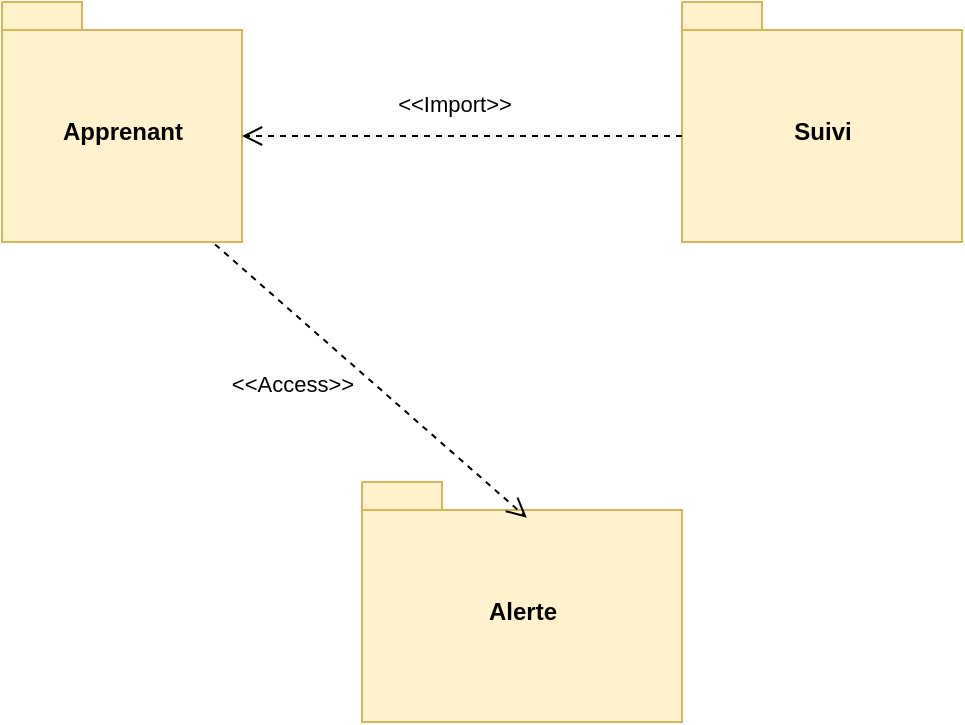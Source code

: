 <mxfile version="20.0.4" type="github" pages="4">
  <diagram id="9OHrjUB7EPSafFOiDkMM" name="Page-1">
    <mxGraphModel dx="1508" dy="545" grid="1" gridSize="10" guides="1" tooltips="1" connect="1" arrows="1" fold="1" page="1" pageScale="1" pageWidth="413" pageHeight="291" math="0" shadow="0">
      <root>
        <mxCell id="0" />
        <mxCell id="1" parent="0" />
        <mxCell id="thgn2GTYaVX-usz1cNna-1" value="Apprenant" style="shape=folder;fontStyle=1;spacingTop=10;tabWidth=40;tabHeight=14;tabPosition=left;html=1;fillColor=#fff2cc;strokeColor=#d6b656;" parent="1" vertex="1">
          <mxGeometry x="-220" y="60" width="120" height="120" as="geometry" />
        </mxCell>
        <mxCell id="thgn2GTYaVX-usz1cNna-2" value="Suivi" style="shape=folder;fontStyle=1;spacingTop=10;tabWidth=40;tabHeight=14;tabPosition=left;html=1;fillColor=#fff2cc;strokeColor=#d6b656;" parent="1" vertex="1">
          <mxGeometry x="120" y="60" width="140" height="120" as="geometry" />
        </mxCell>
        <mxCell id="thgn2GTYaVX-usz1cNna-3" value="Alerte" style="shape=folder;fontStyle=1;spacingTop=10;tabWidth=40;tabHeight=14;tabPosition=left;html=1;fillColor=#fff2cc;strokeColor=#d6b656;" parent="1" vertex="1">
          <mxGeometry x="-40" y="300" width="160" height="120" as="geometry" />
        </mxCell>
        <mxCell id="thgn2GTYaVX-usz1cNna-4" value="&amp;lt;&amp;lt;Import&amp;gt;&amp;gt;" style="html=1;verticalAlign=bottom;endArrow=open;dashed=1;endSize=8;rounded=0;exitX=0;exitY=0;exitDx=0;exitDy=67;exitPerimeter=0;entryX=0;entryY=0;entryDx=120;entryDy=67;entryPerimeter=0;" parent="1" source="thgn2GTYaVX-usz1cNna-2" target="thgn2GTYaVX-usz1cNna-1" edge="1">
          <mxGeometry x="0.043" y="-7" relative="1" as="geometry">
            <mxPoint x="240" y="280" as="sourcePoint" />
            <mxPoint x="210" y="110" as="targetPoint" />
            <mxPoint as="offset" />
          </mxGeometry>
        </mxCell>
        <mxCell id="thgn2GTYaVX-usz1cNna-5" value="&amp;lt;&amp;lt;Access&amp;gt;&amp;gt;" style="html=1;verticalAlign=bottom;endArrow=open;dashed=1;endSize=8;rounded=0;exitX=0.888;exitY=1.01;exitDx=0;exitDy=0;exitPerimeter=0;entryX=0.515;entryY=0.149;entryDx=0;entryDy=0;entryPerimeter=0;" parent="1" source="thgn2GTYaVX-usz1cNna-1" target="thgn2GTYaVX-usz1cNna-3" edge="1">
          <mxGeometry x="-0.223" y="-34" relative="1" as="geometry">
            <mxPoint x="240" y="280" as="sourcePoint" />
            <mxPoint x="160" y="280" as="targetPoint" />
            <mxPoint as="offset" />
          </mxGeometry>
        </mxCell>
      </root>
    </mxGraphModel>
  </diagram>
  <diagram id="klNdXatUE3-bD28sFmdP" name="Page-2">
    <mxGraphModel dx="1508" dy="1127" grid="1" gridSize="10" guides="1" tooltips="1" connect="1" arrows="1" fold="1" page="1" pageScale="1" pageWidth="413" pageHeight="291" math="0" shadow="0">
      <root>
        <mxCell id="0" />
        <mxCell id="1" parent="0" />
        <mxCell id="YqSGfuG33gcj7VB2LAGk-1" value="" style="shape=umlActor;verticalLabelPosition=bottom;verticalAlign=top;html=1;outlineConnect=0;" parent="1" vertex="1">
          <mxGeometry x="-170" y="-220" width="30" height="60" as="geometry" />
        </mxCell>
        <mxCell id="YqSGfuG33gcj7VB2LAGk-2" value="" style="swimlane;startSize=0;" parent="1" vertex="1">
          <mxGeometry x="-70" y="-530" width="620" height="1070" as="geometry" />
        </mxCell>
        <mxCell id="YqSGfuG33gcj7VB2LAGk-4" value="Gérer les apprenant&lt;br&gt;(CRUD)&lt;br&gt;" style="ellipse;whiteSpace=wrap;html=1;fillColor=#fff2cc;strokeColor=#d6b656;" parent="YqSGfuG33gcj7VB2LAGk-2" vertex="1">
          <mxGeometry x="70" y="30" width="140" height="50" as="geometry" />
        </mxCell>
        <mxCell id="YqSGfuG33gcj7VB2LAGk-8" value="Connexion" style="ellipse;whiteSpace=wrap;html=1;fillColor=#fff2cc;strokeColor=#d6b656;" parent="YqSGfuG33gcj7VB2LAGk-2" vertex="1">
          <mxGeometry x="380" y="40" width="140" height="50" as="geometry" />
        </mxCell>
        <mxCell id="YqSGfuG33gcj7VB2LAGk-14" value="&amp;lt;&amp;lt;include&amp;gt;&amp;gt;" style="endArrow=open;endSize=12;dashed=1;html=1;rounded=0;exitX=0.79;exitY=0.91;exitDx=0;exitDy=0;exitPerimeter=0;entryX=0.973;entryY=0.376;entryDx=0;entryDy=0;entryPerimeter=0;" parent="YqSGfuG33gcj7VB2LAGk-2" source="YqSGfuG33gcj7VB2LAGk-8" target="xeA4Ssy2M_YjNFCcZVmd-1" edge="1">
          <mxGeometry x="-0.478" y="4" width="160" relative="1" as="geometry">
            <mxPoint x="150" y="260" as="sourcePoint" />
            <mxPoint x="210" y="415" as="targetPoint" />
            <Array as="points">
              <mxPoint x="490" y="279" />
            </Array>
            <mxPoint as="offset" />
          </mxGeometry>
        </mxCell>
        <mxCell id="YqSGfuG33gcj7VB2LAGk-15" value="Réinitialiser le mot&amp;nbsp;&lt;br&gt;de passe d&#39;un&lt;br&gt;utilisateur" style="ellipse;whiteSpace=wrap;html=1;fillColor=#fff2cc;strokeColor=#d6b656;" parent="YqSGfuG33gcj7VB2LAGk-2" vertex="1">
          <mxGeometry x="70" y="480" width="140" height="50" as="geometry" />
        </mxCell>
        <mxCell id="YqSGfuG33gcj7VB2LAGk-16" value="&amp;lt;&amp;lt;include&amp;gt;&amp;gt;" style="endArrow=open;endSize=12;dashed=1;html=1;rounded=0;exitX=0.578;exitY=1.102;exitDx=0;exitDy=0;exitPerimeter=0;entryX=0.946;entryY=0.695;entryDx=0;entryDy=0;entryPerimeter=0;" parent="YqSGfuG33gcj7VB2LAGk-2" source="YqSGfuG33gcj7VB2LAGk-8" target="YqSGfuG33gcj7VB2LAGk-15" edge="1">
          <mxGeometry x="0.643" y="-2" width="160" relative="1" as="geometry">
            <mxPoint x="150" y="550" as="sourcePoint" />
            <mxPoint x="310" y="550" as="targetPoint" />
            <Array as="points">
              <mxPoint x="464" y="500" />
              <mxPoint x="453" y="510" />
            </Array>
            <mxPoint as="offset" />
          </mxGeometry>
        </mxCell>
        <mxCell id="YqSGfuG33gcj7VB2LAGk-29" value="Gérer les annonces&lt;br&gt;(CRUD)" style="ellipse;whiteSpace=wrap;html=1;fillColor=#fff2cc;strokeColor=#d6b656;" parent="YqSGfuG33gcj7VB2LAGk-2" vertex="1">
          <mxGeometry x="70" y="646" width="140" height="70" as="geometry" />
        </mxCell>
        <mxCell id="YqSGfuG33gcj7VB2LAGk-30" value="&amp;lt;&amp;lt;include&amp;gt;&amp;gt;" style="endArrow=open;endSize=12;dashed=1;html=1;rounded=0;exitX=0.93;exitY=0.665;exitDx=0;exitDy=0;exitPerimeter=0;entryX=1.012;entryY=0.682;entryDx=0;entryDy=0;entryPerimeter=0;" parent="YqSGfuG33gcj7VB2LAGk-2" source="YqSGfuG33gcj7VB2LAGk-8" target="YqSGfuG33gcj7VB2LAGk-29" edge="1">
          <mxGeometry x="0.643" y="-2" width="160" relative="1" as="geometry">
            <mxPoint x="450.92" y="155.1" as="sourcePoint" />
            <mxPoint x="252.44" y="534.75" as="targetPoint" />
            <Array as="points">
              <mxPoint x="510" y="690" />
            </Array>
            <mxPoint as="offset" />
          </mxGeometry>
        </mxCell>
        <mxCell id="xeA4Ssy2M_YjNFCcZVmd-1" value="Gérer les administrateurs&lt;br&gt;(CRUD)" style="ellipse;whiteSpace=wrap;html=1;fillColor=#fff2cc;strokeColor=#d6b656;" vertex="1" parent="YqSGfuG33gcj7VB2LAGk-2">
          <mxGeometry x="70" y="260" width="140" height="50" as="geometry" />
        </mxCell>
        <mxCell id="xeA4Ssy2M_YjNFCcZVmd-2" value="Activer un apprenant" style="ellipse;whiteSpace=wrap;html=1;fillColor=#fff2cc;strokeColor=#d6b656;" vertex="1" parent="YqSGfuG33gcj7VB2LAGk-2">
          <mxGeometry x="280" y="170" width="140" height="50" as="geometry" />
        </mxCell>
        <mxCell id="xeA4Ssy2M_YjNFCcZVmd-3" value="bloquer un apprenant" style="ellipse;whiteSpace=wrap;html=1;fillColor=#fff2cc;strokeColor=#d6b656;" vertex="1" parent="YqSGfuG33gcj7VB2LAGk-2">
          <mxGeometry x="120" y="170" width="140" height="50" as="geometry" />
        </mxCell>
        <mxCell id="xeA4Ssy2M_YjNFCcZVmd-5" value="&amp;lt;&amp;lt;extends&amp;gt;&amp;gt;" style="endArrow=open;endSize=12;dashed=1;html=1;rounded=0;exitX=0.62;exitY=0.008;exitDx=0;exitDy=0;exitPerimeter=0;entryX=0.352;entryY=0.957;entryDx=0;entryDy=0;entryPerimeter=0;" edge="1" parent="YqSGfuG33gcj7VB2LAGk-2" source="xeA4Ssy2M_YjNFCcZVmd-3" target="YqSGfuG33gcj7VB2LAGk-4">
          <mxGeometry x="-0.478" y="4" width="160" relative="1" as="geometry">
            <mxPoint x="503.6" y="111.5" as="sourcePoint" />
            <mxPoint x="220" y="425" as="targetPoint" />
            <Array as="points" />
            <mxPoint as="offset" />
          </mxGeometry>
        </mxCell>
        <mxCell id="xeA4Ssy2M_YjNFCcZVmd-6" value="&amp;lt;&amp;lt;extends&amp;gt;&amp;gt;" style="endArrow=open;endSize=12;dashed=1;html=1;rounded=0;exitX=0.265;exitY=0.035;exitDx=0;exitDy=0;exitPerimeter=0;" edge="1" parent="YqSGfuG33gcj7VB2LAGk-2" source="xeA4Ssy2M_YjNFCcZVmd-2">
          <mxGeometry x="-0.478" y="4" width="160" relative="1" as="geometry">
            <mxPoint x="156.8" y="169.4" as="sourcePoint" />
            <mxPoint x="180" y="70" as="targetPoint" />
            <Array as="points" />
            <mxPoint as="offset" />
          </mxGeometry>
        </mxCell>
        <mxCell id="xeA4Ssy2M_YjNFCcZVmd-7" value="bloquer un administrateur" style="ellipse;whiteSpace=wrap;html=1;fillColor=#fff2cc;strokeColor=#d6b656;" vertex="1" parent="YqSGfuG33gcj7VB2LAGk-2">
          <mxGeometry x="120" y="370" width="140" height="50" as="geometry" />
        </mxCell>
        <mxCell id="xeA4Ssy2M_YjNFCcZVmd-8" value="Activer un administrateur" style="ellipse;whiteSpace=wrap;html=1;fillColor=#fff2cc;strokeColor=#d6b656;" vertex="1" parent="YqSGfuG33gcj7VB2LAGk-2">
          <mxGeometry x="280" y="370" width="140" height="50" as="geometry" />
        </mxCell>
        <mxCell id="xeA4Ssy2M_YjNFCcZVmd-10" value="&amp;lt;&amp;lt;extends&amp;gt;&amp;gt;" style="endArrow=open;endSize=12;dashed=1;html=1;rounded=0;exitX=0.651;exitY=0.074;exitDx=0;exitDy=0;exitPerimeter=0;entryX=0.382;entryY=1.067;entryDx=0;entryDy=0;entryPerimeter=0;" edge="1" parent="YqSGfuG33gcj7VB2LAGk-2" source="xeA4Ssy2M_YjNFCcZVmd-7" target="xeA4Ssy2M_YjNFCcZVmd-1">
          <mxGeometry x="-0.051" width="160" relative="1" as="geometry">
            <mxPoint x="156.8" y="169.4" as="sourcePoint" />
            <mxPoint x="144.633" y="93.945" as="targetPoint" />
            <Array as="points" />
            <mxPoint as="offset" />
          </mxGeometry>
        </mxCell>
        <mxCell id="xeA4Ssy2M_YjNFCcZVmd-11" value="&amp;lt;&amp;lt;extends&amp;gt;&amp;gt;" style="endArrow=open;endSize=12;dashed=1;html=1;rounded=0;exitX=0.387;exitY=0.104;exitDx=0;exitDy=0;exitPerimeter=0;entryX=0.974;entryY=0.696;entryDx=0;entryDy=0;entryPerimeter=0;" edge="1" parent="YqSGfuG33gcj7VB2LAGk-2" source="xeA4Ssy2M_YjNFCcZVmd-8" target="xeA4Ssy2M_YjNFCcZVmd-1">
          <mxGeometry x="0.06" y="3" width="160" relative="1" as="geometry">
            <mxPoint x="166.8" y="179.4" as="sourcePoint" />
            <mxPoint x="154.633" y="103.945" as="targetPoint" />
            <Array as="points" />
            <mxPoint as="offset" />
          </mxGeometry>
        </mxCell>
        <mxCell id="xeA4Ssy2M_YjNFCcZVmd-12" value="Gérer les entreprises&lt;br&gt;partenaires&lt;br&gt;(CRUD)" style="ellipse;whiteSpace=wrap;html=1;fillColor=#fff2cc;strokeColor=#d6b656;" vertex="1" parent="YqSGfuG33gcj7VB2LAGk-2">
          <mxGeometry x="70" y="751" width="140" height="70" as="geometry" />
        </mxCell>
        <mxCell id="xeA4Ssy2M_YjNFCcZVmd-13" value="Ajouter une entreprise&amp;nbsp;&lt;br&gt;d&#39;acceuil pour un apprenant" style="ellipse;whiteSpace=wrap;html=1;fillColor=#fff2cc;strokeColor=#d6b656;" vertex="1" parent="YqSGfuG33gcj7VB2LAGk-2">
          <mxGeometry x="240" y="840" width="140" height="70" as="geometry" />
        </mxCell>
        <mxCell id="xeA4Ssy2M_YjNFCcZVmd-14" value="Voir les statistiques&amp;nbsp;&lt;br&gt;d&#39;insertion" style="ellipse;whiteSpace=wrap;html=1;fillColor=#fff2cc;strokeColor=#d6b656;" vertex="1" parent="YqSGfuG33gcj7VB2LAGk-2">
          <mxGeometry x="70" y="560" width="140" height="70" as="geometry" />
        </mxCell>
        <mxCell id="xeA4Ssy2M_YjNFCcZVmd-15" value="&amp;lt;&amp;lt;extends&amp;gt;&amp;gt;" style="endArrow=open;endSize=12;dashed=1;html=1;rounded=0;entryX=0.921;entryY=0.894;entryDx=0;entryDy=0;entryPerimeter=0;" edge="1" parent="YqSGfuG33gcj7VB2LAGk-2" source="xeA4Ssy2M_YjNFCcZVmd-13" target="xeA4Ssy2M_YjNFCcZVmd-12">
          <mxGeometry x="-0.176" y="-3" width="160" relative="1" as="geometry">
            <mxPoint x="224.14" y="363.7" as="sourcePoint" />
            <mxPoint x="133.48" y="323.35" as="targetPoint" />
            <Array as="points" />
            <mxPoint as="offset" />
          </mxGeometry>
        </mxCell>
        <mxCell id="xeA4Ssy2M_YjNFCcZVmd-16" value="&amp;lt;&amp;lt;include&amp;gt;&amp;gt;" style="endArrow=open;endSize=12;dashed=1;html=1;rounded=0;exitX=0.023;exitY=0.368;exitDx=0;exitDy=0;exitPerimeter=0;entryX=0.951;entryY=0.636;entryDx=0;entryDy=0;entryPerimeter=0;" edge="1" parent="YqSGfuG33gcj7VB2LAGk-2" source="YqSGfuG33gcj7VB2LAGk-8" target="YqSGfuG33gcj7VB2LAGk-4">
          <mxGeometry x="-0.478" y="4" width="160" relative="1" as="geometry">
            <mxPoint x="503.6" y="111.5" as="sourcePoint" />
            <mxPoint x="216.22" y="288.8" as="targetPoint" />
            <Array as="points" />
            <mxPoint as="offset" />
          </mxGeometry>
        </mxCell>
        <mxCell id="xeA4Ssy2M_YjNFCcZVmd-17" value="&amp;lt;&amp;lt;include&amp;gt;&amp;gt;" style="endArrow=open;endSize=12;dashed=1;html=1;rounded=0;exitX=0.97;exitY=0.717;exitDx=0;exitDy=0;exitPerimeter=0;entryX=0.988;entryY=0.63;entryDx=0;entryDy=0;entryPerimeter=0;" edge="1" parent="YqSGfuG33gcj7VB2LAGk-2" source="YqSGfuG33gcj7VB2LAGk-8" target="xeA4Ssy2M_YjNFCcZVmd-12">
          <mxGeometry x="0.643" y="-2" width="160" relative="1" as="geometry">
            <mxPoint x="520.2" y="83.25" as="sourcePoint" />
            <mxPoint x="221.68" y="703.74" as="targetPoint" />
            <Array as="points">
              <mxPoint x="520" y="790" />
            </Array>
            <mxPoint as="offset" />
          </mxGeometry>
        </mxCell>
        <mxCell id="xeA4Ssy2M_YjNFCcZVmd-18" value="&amp;lt;&amp;lt;include&amp;gt;&amp;gt;" style="endArrow=open;endSize=12;dashed=1;html=1;rounded=0;entryX=1;entryY=0.5;entryDx=0;entryDy=0;exitX=1;exitY=0.5;exitDx=0;exitDy=0;" edge="1" parent="YqSGfuG33gcj7VB2LAGk-2" source="YqSGfuG33gcj7VB2LAGk-8" target="xeA4Ssy2M_YjNFCcZVmd-14">
          <mxGeometry x="0.643" y="-2" width="160" relative="1" as="geometry">
            <mxPoint x="530.2" y="93.25" as="sourcePoint" />
            <mxPoint x="231.68" y="713.74" as="targetPoint" />
            <Array as="points">
              <mxPoint x="530" y="600" />
            </Array>
            <mxPoint as="offset" />
          </mxGeometry>
        </mxCell>
        <mxCell id="YqSGfuG33gcj7VB2LAGk-3" value="Administrateur" style="text;html=1;align=center;verticalAlign=middle;resizable=0;points=[];autosize=1;strokeColor=none;fillColor=none;" parent="1" vertex="1">
          <mxGeometry x="-220" y="-145" width="90" height="20" as="geometry" />
        </mxCell>
        <mxCell id="xeA4Ssy2M_YjNFCcZVmd-19" value="" style="endArrow=none;html=1;rounded=0;exitX=0.5;exitY=0.5;exitDx=0;exitDy=0;exitPerimeter=0;entryX=0.094;entryY=0.799;entryDx=0;entryDy=0;entryPerimeter=0;" edge="1" parent="1" source="YqSGfuG33gcj7VB2LAGk-1" target="YqSGfuG33gcj7VB2LAGk-4">
          <mxGeometry width="50" height="50" relative="1" as="geometry">
            <mxPoint x="250" y="-230" as="sourcePoint" />
            <mxPoint x="-40" y="-210" as="targetPoint" />
            <Array as="points">
              <mxPoint x="-70" y="-320" />
            </Array>
          </mxGeometry>
        </mxCell>
        <mxCell id="xeA4Ssy2M_YjNFCcZVmd-20" value="" style="endArrow=none;html=1;rounded=0;exitX=0.5;exitY=0.5;exitDx=0;exitDy=0;exitPerimeter=0;entryX=0.29;entryY=0.969;entryDx=0;entryDy=0;entryPerimeter=0;" edge="1" parent="1" source="YqSGfuG33gcj7VB2LAGk-1" target="xeA4Ssy2M_YjNFCcZVmd-1">
          <mxGeometry width="50" height="50" relative="1" as="geometry">
            <mxPoint x="-145" y="-180" as="sourcePoint" />
            <mxPoint x="23.16" y="-450.05" as="targetPoint" />
            <Array as="points" />
          </mxGeometry>
        </mxCell>
        <mxCell id="xeA4Ssy2M_YjNFCcZVmd-21" value="" style="endArrow=none;html=1;rounded=0;exitX=0.5;exitY=0.5;exitDx=0;exitDy=0;exitPerimeter=0;entryX=0.248;entryY=-0.009;entryDx=0;entryDy=0;entryPerimeter=0;" edge="1" parent="1" source="YqSGfuG33gcj7VB2LAGk-1" target="YqSGfuG33gcj7VB2LAGk-15">
          <mxGeometry width="50" height="50" relative="1" as="geometry">
            <mxPoint x="-135" y="-170" as="sourcePoint" />
            <mxPoint x="33.16" y="-440.05" as="targetPoint" />
            <Array as="points" />
          </mxGeometry>
        </mxCell>
        <mxCell id="xeA4Ssy2M_YjNFCcZVmd-23" value="" style="endArrow=none;html=1;rounded=0;exitX=0.5;exitY=0.5;exitDx=0;exitDy=0;exitPerimeter=0;entryX=0.1;entryY=0.384;entryDx=0;entryDy=0;entryPerimeter=0;" edge="1" parent="1" source="YqSGfuG33gcj7VB2LAGk-1" target="YqSGfuG33gcj7VB2LAGk-29">
          <mxGeometry width="50" height="50" relative="1" as="geometry">
            <mxPoint x="-115" y="-150" as="sourcePoint" />
            <mxPoint x="53.16" y="-420.05" as="targetPoint" />
            <Array as="points">
              <mxPoint x="-40" y="-10" />
              <mxPoint x="-40" y="60" />
              <mxPoint x="-40" y="140" />
            </Array>
          </mxGeometry>
        </mxCell>
        <mxCell id="xeA4Ssy2M_YjNFCcZVmd-24" value="" style="endArrow=none;html=1;rounded=0;entryX=0.057;entryY=0.355;entryDx=0;entryDy=0;entryPerimeter=0;" edge="1" parent="1" target="xeA4Ssy2M_YjNFCcZVmd-12">
          <mxGeometry width="50" height="50" relative="1" as="geometry">
            <mxPoint x="-150" y="-180" as="sourcePoint" />
            <mxPoint x="63.16" y="-410.05" as="targetPoint" />
            <Array as="points">
              <mxPoint x="-40" y="-10" />
              <mxPoint x="-40" y="140" />
            </Array>
          </mxGeometry>
        </mxCell>
        <mxCell id="xeA4Ssy2M_YjNFCcZVmd-25" value="" style="endArrow=none;html=1;rounded=0;entryX=0.033;entryY=0.692;entryDx=0;entryDy=0;entryPerimeter=0;" edge="1" parent="1" target="xeA4Ssy2M_YjNFCcZVmd-14">
          <mxGeometry width="50" height="50" relative="1" as="geometry">
            <mxPoint x="-150" y="-190" as="sourcePoint" />
            <mxPoint x="73.16" y="-400.05" as="targetPoint" />
            <Array as="points">
              <mxPoint x="-60" y="-40" />
              <mxPoint x="-40" y="50" />
              <mxPoint x="-40" y="140" />
            </Array>
          </mxGeometry>
        </mxCell>
      </root>
    </mxGraphModel>
  </diagram>
  <diagram id="DCu8lPm0HPymp3LwxbeY" name="Page-3">
    <mxGraphModel dx="913" dy="529" grid="1" gridSize="10" guides="1" tooltips="1" connect="1" arrows="1" fold="1" page="1" pageScale="1" pageWidth="413" pageHeight="291" math="0" shadow="0">
      <root>
        <mxCell id="0" />
        <mxCell id="1" parent="0" />
        <mxCell id="2s7DsnnI4ciTm8ieQaTC-1" value="Apprenant" style="shape=umlActor;verticalLabelPosition=bottom;verticalAlign=top;html=1;" parent="1" vertex="1">
          <mxGeometry x="-130" y="160" width="30" height="60" as="geometry" />
        </mxCell>
        <mxCell id="2s7DsnnI4ciTm8ieQaTC-2" value="&lt;span style=&quot;color: rgba(0, 0, 0, 0); font-family: monospace; font-size: 0px; text-align: start;&quot;&gt;%3CmxGraphModel%3E%3Croot%3E%3CmxCell%20id%3D%220%22%2F%3E%3CmxCell%20id%3D%221%22%20parent%3D%220%22%2F%3E%3CmxCell%20id%3D%222%22%20value%3D%22%26amp%3Blt%3B%26amp%3Blt%3Binclude%26amp%3Bgt%3B%26amp%3Bgt%3B%22%20style%3D%22endArrow%3Dopen%3BendSize%3D12%3Bdashed%3D1%3Bhtml%3D1%3Brounded%3D0%3BexitX%3D1%3BexitY%3D1%3BexitDx%3D0%3BexitDy%3D0%3B%22%20edge%3D%221%22%20parent%3D%221%22%3E%3CmxGeometry%20x%3D%220.159%22%20y%3D%2212%22%20width%3D%22160%22%20relative%3D%221%22%20as%3D%22geometry%22%3E%3CmxPoint%20x%3D%22139.497%22%20y%3D%22112.678%22%20as%3D%22sourcePoint%22%2F%3E%3CmxPoint%20x%3D%22257.334%22%20y%3D%22133.859%22%20as%3D%22targetPoint%22%2F%3E%3CArray%20as%3D%22points%22%2F%3E%3CmxPoint%20as%3D%22offset%22%2F%3E%3C%2FmxGeometry%3E%3C%2FmxCell%3E%3C%2Froot%3E%3C%2FmxGraphModel%3E&lt;/span&gt;" style="shape=umlFrame;whiteSpace=wrap;html=1;" parent="1" vertex="1">
          <mxGeometry x="-53" y="20" width="520" height="700" as="geometry" />
        </mxCell>
        <mxCell id="2s7DsnnI4ciTm8ieQaTC-3" value="Connexion" style="ellipse;whiteSpace=wrap;html=1;fillColor=#fff2cc;strokeColor=#d6b656;" parent="1" vertex="1">
          <mxGeometry x="250" y="120" width="140" height="50" as="geometry" />
        </mxCell>
        <mxCell id="2s7DsnnI4ciTm8ieQaTC-4" value="S&#39;inscrire" style="ellipse;whiteSpace=wrap;html=1;fillColor=#fff2cc;strokeColor=#d6b656;" parent="1" vertex="1">
          <mxGeometry x="40" y="80" width="150" height="50" as="geometry" />
        </mxCell>
        <mxCell id="2s7DsnnI4ciTm8ieQaTC-5" value="Voir la liste des apprenants" style="ellipse;whiteSpace=wrap;html=1;fillColor=#fff2cc;strokeColor=#d6b656;" parent="1" vertex="1">
          <mxGeometry x="40" y="170" width="140" height="50" as="geometry" />
        </mxCell>
        <mxCell id="2s7DsnnI4ciTm8ieQaTC-6" value="Voir la liste des annonces" style="ellipse;whiteSpace=wrap;html=1;fillColor=#fff2cc;strokeColor=#d6b656;" parent="1" vertex="1">
          <mxGeometry x="40" y="230" width="150" height="50" as="geometry" />
        </mxCell>
        <mxCell id="2s7DsnnI4ciTm8ieQaTC-7" value="Changer son photo de&amp;nbsp;&lt;br&gt;profil" style="ellipse;whiteSpace=wrap;html=1;fillColor=#fff2cc;strokeColor=#d6b656;" parent="1" vertex="1">
          <mxGeometry x="40" y="370" width="140" height="60" as="geometry" />
        </mxCell>
        <mxCell id="2s7DsnnI4ciTm8ieQaTC-9" value="&amp;lt;&amp;lt;include&amp;gt;&amp;gt;" style="endArrow=open;endSize=12;dashed=1;html=1;rounded=0;entryX=0.034;entryY=0.735;entryDx=0;entryDy=0;entryPerimeter=0;" parent="1" source="2s7DsnnI4ciTm8ieQaTC-5" target="2s7DsnnI4ciTm8ieQaTC-3" edge="1">
          <mxGeometry x="0.159" y="12" width="160" relative="1" as="geometry">
            <mxPoint x="149.497" y="122.678" as="sourcePoint" />
            <mxPoint x="267.334" y="143.859" as="targetPoint" />
            <Array as="points" />
            <mxPoint as="offset" />
          </mxGeometry>
        </mxCell>
        <mxCell id="2s7DsnnI4ciTm8ieQaTC-10" value="&amp;lt;&amp;lt;include&amp;gt;&amp;gt;" style="endArrow=open;endSize=12;dashed=1;html=1;rounded=0;exitX=0.957;exitY=0.276;exitDx=0;exitDy=0;exitPerimeter=0;entryX=0.356;entryY=0.972;entryDx=0;entryDy=0;entryPerimeter=0;" parent="1" source="2s7DsnnI4ciTm8ieQaTC-6" target="2s7DsnnI4ciTm8ieQaTC-3" edge="1">
          <mxGeometry x="0.156" y="-10" width="160" relative="1" as="geometry">
            <mxPoint x="159.497" y="132.678" as="sourcePoint" />
            <mxPoint x="277.334" y="153.859" as="targetPoint" />
            <Array as="points">
              <mxPoint x="300" y="244" />
            </Array>
            <mxPoint as="offset" />
          </mxGeometry>
        </mxCell>
        <mxCell id="2s7DsnnI4ciTm8ieQaTC-11" value="&amp;lt;&amp;lt;include&amp;gt;&amp;gt;" style="endArrow=open;endSize=12;dashed=1;html=1;rounded=0;exitX=0.975;exitY=0.668;exitDx=0;exitDy=0;exitPerimeter=0;entryX=0.589;entryY=0.927;entryDx=0;entryDy=0;entryPerimeter=0;" parent="1" source="2s7DsnnI4ciTm8ieQaTC-7" target="2s7DsnnI4ciTm8ieQaTC-3" edge="1">
          <mxGeometry x="0.156" y="-10" width="160" relative="1" as="geometry">
            <mxPoint x="183.55" y="253.8" as="sourcePoint" />
            <mxPoint x="309.84" y="178.6" as="targetPoint" />
            <Array as="points">
              <mxPoint x="332" y="410" />
            </Array>
            <mxPoint as="offset" />
          </mxGeometry>
        </mxCell>
        <mxCell id="2s7DsnnI4ciTm8ieQaTC-12" value="Modifier les informations&lt;br&gt;du compte&amp;nbsp;" style="ellipse;whiteSpace=wrap;html=1;fillColor=#fff2cc;strokeColor=#d6b656;" parent="1" vertex="1">
          <mxGeometry x="40" y="490" width="140" height="50" as="geometry" />
        </mxCell>
        <mxCell id="2s7DsnnI4ciTm8ieQaTC-13" value="&amp;lt;&amp;lt;include&amp;gt;&amp;gt;" style="endArrow=open;endSize=12;dashed=1;html=1;rounded=0;exitX=0.929;exitY=0.646;exitDx=0;exitDy=0;exitPerimeter=0;" parent="1" source="2s7DsnnI4ciTm8ieQaTC-12" edge="1">
          <mxGeometry x="0.156" y="-10" width="160" relative="1" as="geometry">
            <mxPoint x="176.5" y="420.08" as="sourcePoint" />
            <mxPoint x="360" y="170" as="targetPoint" />
            <Array as="points">
              <mxPoint x="360" y="520" />
              <mxPoint x="360" y="330" />
            </Array>
            <mxPoint as="offset" />
          </mxGeometry>
        </mxCell>
        <mxCell id="8EjNS_o5jN6qI4Ldyga7-1" value="" style="endArrow=none;html=1;rounded=0;exitX=0.5;exitY=0.5;exitDx=0;exitDy=0;exitPerimeter=0;entryX=0;entryY=0.5;entryDx=0;entryDy=0;" edge="1" parent="1" source="2s7DsnnI4ciTm8ieQaTC-1" target="2s7DsnnI4ciTm8ieQaTC-4">
          <mxGeometry width="50" height="50" relative="1" as="geometry">
            <mxPoint x="130" y="290" as="sourcePoint" />
            <mxPoint x="180" y="240" as="targetPoint" />
            <Array as="points">
              <mxPoint x="-20" y="190" />
              <mxPoint x="-20" y="105" />
            </Array>
          </mxGeometry>
        </mxCell>
        <mxCell id="8EjNS_o5jN6qI4Ldyga7-3" value="" style="endArrow=none;html=1;rounded=0;exitX=0.5;exitY=0.5;exitDx=0;exitDy=0;exitPerimeter=0;entryX=0;entryY=0.5;entryDx=0;entryDy=0;" edge="1" parent="1" source="2s7DsnnI4ciTm8ieQaTC-1" target="2s7DsnnI4ciTm8ieQaTC-5">
          <mxGeometry width="50" height="50" relative="1" as="geometry">
            <mxPoint x="-105" y="200" as="sourcePoint" />
            <mxPoint x="35" y="115" as="targetPoint" />
            <Array as="points" />
          </mxGeometry>
        </mxCell>
        <mxCell id="8EjNS_o5jN6qI4Ldyga7-4" value="" style="endArrow=none;html=1;rounded=0;exitX=0.5;exitY=0.5;exitDx=0;exitDy=0;exitPerimeter=0;entryX=0.073;entryY=0.224;entryDx=0;entryDy=0;entryPerimeter=0;" edge="1" parent="1" source="2s7DsnnI4ciTm8ieQaTC-1" target="2s7DsnnI4ciTm8ieQaTC-6">
          <mxGeometry width="50" height="50" relative="1" as="geometry">
            <mxPoint x="-100" y="180" as="sourcePoint" />
            <mxPoint x="45" y="180" as="targetPoint" />
            <Array as="points">
              <mxPoint x="-20" y="190" />
            </Array>
          </mxGeometry>
        </mxCell>
        <mxCell id="8EjNS_o5jN6qI4Ldyga7-5" value="" style="endArrow=none;html=1;rounded=0;exitX=0.5;exitY=0.5;exitDx=0;exitDy=0;exitPerimeter=0;entryX=0.089;entryY=0.273;entryDx=0;entryDy=0;entryPerimeter=0;" edge="1" parent="1" source="2s7DsnnI4ciTm8ieQaTC-1" target="2s7DsnnI4ciTm8ieQaTC-7">
          <mxGeometry width="50" height="50" relative="1" as="geometry">
            <mxPoint x="-95" y="210" as="sourcePoint" />
            <mxPoint x="50" y="210" as="targetPoint" />
            <Array as="points">
              <mxPoint x="-20" y="190" />
            </Array>
          </mxGeometry>
        </mxCell>
        <mxCell id="8EjNS_o5jN6qI4Ldyga7-6" value="" style="endArrow=none;html=1;rounded=0;exitX=0.5;exitY=0.5;exitDx=0;exitDy=0;exitPerimeter=0;entryX=0.105;entryY=0.305;entryDx=0;entryDy=0;entryPerimeter=0;" edge="1" parent="1" source="2s7DsnnI4ciTm8ieQaTC-1" target="2s7DsnnI4ciTm8ieQaTC-12">
          <mxGeometry width="50" height="50" relative="1" as="geometry">
            <mxPoint x="-105" y="200" as="sourcePoint" />
            <mxPoint x="42.46" y="396.38" as="targetPoint" />
            <Array as="points">
              <mxPoint x="-20" y="190" />
            </Array>
          </mxGeometry>
        </mxCell>
      </root>
    </mxGraphModel>
  </diagram>
  <diagram id="QFgeZSo_UHa6PieE87De" name="Page-4">
    <mxGraphModel dx="1555" dy="991" grid="1" gridSize="10" guides="1" tooltips="1" connect="1" arrows="1" fold="1" page="1" pageScale="1" pageWidth="413" pageHeight="291" math="0" shadow="0">
      <root>
        <mxCell id="0" />
        <mxCell id="1" parent="0" />
        <mxCell id="qWs7_0nFve727To9IABi-2" value="&lt;p style=&quot;margin:0px;margin-top:4px;text-align:center;&quot;&gt;&lt;b&gt;Utilisateurs&lt;/b&gt;&lt;/p&gt;&lt;hr size=&quot;1&quot;&gt;&amp;nbsp;+&amp;nbsp; id: String&lt;hr&gt;&amp;nbsp;+&amp;nbsp; prenom : String&lt;br&gt;&lt;div style=&quot;height:2px;&quot;&gt;&lt;br&gt;&lt;br&gt;&lt;br&gt;&lt;/div&gt;&lt;hr size=&quot;1&quot;&gt;&amp;nbsp;+&amp;nbsp; nom : String&lt;hr&gt;&amp;nbsp;+&amp;nbsp; telephone :String&lt;br&gt;&lt;div style=&quot;height:2px;&quot;&gt;&lt;hr&gt;&amp;nbsp;+ dateNaissance :Date&lt;hr&gt;&amp;nbsp;+ lieuNaissance : String&lt;hr&gt;&amp;nbsp;+ civilite :String&amp;nbsp;&lt;br&gt;&lt;hr&gt;&amp;nbsp;+ email :String&lt;br&gt;&lt;hr&gt;&amp;nbsp;+ password&lt;br&gt;&lt;hr&gt;&amp;nbsp;+ role:Enum&lt;br&gt;&lt;hr&gt;&amp;nbsp;+Identifiant : String&lt;br&gt;&lt;hr&gt;&amp;nbsp; +Derniere Connexion:Date&lt;br&gt;&lt;hr&gt;&amp;nbsp; + Joindre :Date&lt;br&gt;&lt;hr&gt;&amp;nbsp; + Actif :boolean&lt;br&gt;&lt;hr&gt;&amp;nbsp; + Bloqué:boolean&lt;br&gt;&lt;hr&gt;&amp;nbsp; + Autorisation :Enum&lt;br&gt;&lt;hr&gt;&amp;nbsp; + Situation :boolean&lt;br&gt;&lt;br&gt;&lt;hr&gt;&lt;br&gt;&lt;hr&gt;&lt;/div&gt;" style="verticalAlign=top;align=left;overflow=fill;fontSize=12;fontFamily=Helvetica;html=1;fillColor=#fff2cc;strokeColor=#d6b656;" parent="1" vertex="1">
          <mxGeometry x="380" y="420" width="160" height="580" as="geometry" />
        </mxCell>
        <mxCell id="qWs7_0nFve727To9IABi-3" value="&lt;p style=&quot;margin:0px;margin-top:4px;text-align:center;&quot;&gt;&lt;b&gt;EntrepriseAccueil&lt;/b&gt;&lt;/p&gt;&lt;hr size=&quot;1&quot;&gt;&lt;p style=&quot;margin:0px;margin-left:4px;&quot;&gt;+ id : Long&lt;/p&gt;&lt;hr size=&quot;1&quot;&gt;&lt;p style=&quot;margin:0px;margin-left:4px;&quot;&gt;+ raisonSocial : String&lt;/p&gt;&lt;hr&gt;&amp;nbsp; +RenumarationCfa :String&lt;hr&gt;&amp;nbsp; + posteOccupeParApprenant:String&lt;hr&gt;&amp;nbsp; + tacheEffectue :String&lt;hr&gt;&amp;nbsp; + typeContrat : String&lt;hr&gt;&amp;nbsp; + debutDebut : date&lt;hr&gt;&amp;nbsp; + dateFin : date&amp;nbsp;&lt;br&gt;&lt;hr&gt;" style="verticalAlign=top;align=left;overflow=fill;fontSize=12;fontFamily=Helvetica;html=1;fillColor=#fff2cc;strokeColor=#d6b656;" parent="1" vertex="1">
          <mxGeometry x="680" y="281" width="200" height="260" as="geometry" />
        </mxCell>
        <mxCell id="qWs7_0nFve727To9IABi-16" value="&lt;span style=&quot;color: rgba(0, 0, 0, 0); font-family: monospace; font-size: 0px; text-align: start;&quot;&gt;%3CmxGraphModel%3E%3Croot%3E%3CmxCell%20id%3D%220%22%2F%3E%3CmxCell%20id%3D%221%22%20parent%3D%220%22%2F%3E%3CmxCell%20id%3D%222%22%20value%3D%22%22%20style%3D%22endArrow%3Dnone%3Bhtml%3D1%3BedgeStyle%3DorthogonalEdgeStyle%3Brounded%3D0%3BentryX%3D0.004%3BentryY%3D0.212%3BentryDx%3D0%3BentryDy%3D0%3BentryPerimeter%3D0%3BexitX%3D1.01%3BexitY%3D0.395%3BexitDx%3D0%3BexitDy%3D0%3BexitPerimeter%3D0%3B%22%20edge%3D%221%22%20parent%3D%221%22%3E%3CmxGeometry%20relative%3D%221%22%20as%3D%22geometry%22%3E%3CmxPoint%20x%3D%22231.8%22%20y%3D%22443.45%22%20as%3D%22sourcePoint%22%2F%3E%3CmxPoint%20x%3D%22380.64%22%20y%3D%22447.84%22%20as%3D%22targetPoint%22%2F%3E%3CArray%20as%3D%22points%22%3E%3CmxPoint%20x%3D%22381%22%20y%3D%22444%22%2F%3E%3C%2FArray%3E%3C%2FmxGeometry%3E%3C%2FmxCell%3E%3CmxCell%20id%3D%223%22%20value%3D%221..1%22%20style%3D%22edgeLabel%3Bresizable%3D0%3Bhtml%3D1%3Balign%3Dleft%3BverticalAlign%3Dbottom%3B%22%20connectable%3D%220%22%20vertex%3D%221%22%20parent%3D%222%22%3E%3CmxGeometry%20x%3D%22-1%22%20relative%3D%221%22%20as%3D%22geometry%22%2F%3E%3C%2FmxCell%3E%3CmxCell%20id%3D%224%22%20value%3D%221..*%22%20style%3D%22edgeLabel%3Bresizable%3D0%3Bhtml%3D1%3Balign%3Dright%3BverticalAlign%3Dbottom%3B%22%20connectable%3D%220%22%20vertex%3D%221%22%20parent%3D%222%22%3E%3CmxGeometry%20x%3D%221%22%20relative%3D%221%22%20as%3D%22geometry%22%2F%3E%3C%2FmxCell%3E%3C%2Froot%3E%3C%2FmxGraphModel%3E&lt;/span&gt;" style="text;html=1;align=center;verticalAlign=middle;resizable=0;points=[];autosize=1;strokeColor=none;fillColor=none;" parent="1" vertex="1">
          <mxGeometry x="310" y="650" width="20" height="20" as="geometry" />
        </mxCell>
        <mxCell id="qWs7_0nFve727To9IABi-20" value="" style="endArrow=open;endSize=12;dashed=1;html=1;rounded=0;" parent="1" edge="1">
          <mxGeometry x="0.2" y="50" width="160" relative="1" as="geometry">
            <mxPoint x="560" y="290" as="sourcePoint" />
            <mxPoint x="440" y="290" as="targetPoint" />
            <Array as="points" />
            <mxPoint as="offset" />
          </mxGeometry>
        </mxCell>
        <mxCell id="qWs7_0nFve727To9IABi-22" value="&lt;p style=&quot;margin:0px;margin-top:4px;text-align:center;&quot;&gt;&lt;b&gt;Entreprise_User&lt;/b&gt;&lt;/p&gt;&lt;hr size=&quot;1&quot;&gt;&lt;div style=&quot;height:2px;&quot;&gt;&lt;/div&gt;" style="verticalAlign=top;align=left;overflow=fill;fontSize=12;fontFamily=Helvetica;html=1;fillColor=#fff2cc;strokeColor=#d6b656;" parent="1" vertex="1">
          <mxGeometry x="300" y="280" width="140" height="60" as="geometry" />
        </mxCell>
        <mxCell id="qWs7_0nFve727To9IABi-29" value="" style="endArrow=none;html=1;edgeStyle=orthogonalEdgeStyle;rounded=0;exitX=-0.012;exitY=0.042;exitDx=0;exitDy=0;exitPerimeter=0;entryX=0.888;entryY=-0.012;entryDx=0;entryDy=0;entryPerimeter=0;" parent="1" source="qWs7_0nFve727To9IABi-3" target="qWs7_0nFve727To9IABi-2" edge="1">
          <mxGeometry relative="1" as="geometry">
            <mxPoint x="646" y="146.0" as="sourcePoint" />
            <mxPoint x="520" y="360" as="targetPoint" />
            <Array as="points">
              <mxPoint x="664" y="292" />
              <mxPoint x="522" y="292" />
            </Array>
          </mxGeometry>
        </mxCell>
        <mxCell id="qWs7_0nFve727To9IABi-30" value="1..1" style="edgeLabel;resizable=0;html=1;align=left;verticalAlign=bottom;" parent="qWs7_0nFve727To9IABi-29" connectable="0" vertex="1">
          <mxGeometry x="-1" relative="1" as="geometry">
            <mxPoint x="-34" y="-11" as="offset" />
          </mxGeometry>
        </mxCell>
        <mxCell id="qWs7_0nFve727To9IABi-31" value="0..*" style="edgeLabel;resizable=0;html=1;align=right;verticalAlign=bottom;" parent="qWs7_0nFve727To9IABi-29" connectable="0" vertex="1">
          <mxGeometry x="1" relative="1" as="geometry">
            <mxPoint x="-2" y="4" as="offset" />
          </mxGeometry>
        </mxCell>
        <mxCell id="_IuCIXx4f7T884_hTgio-1" value="&lt;p style=&quot;margin:0px;margin-top:4px;text-align:center;&quot;&gt;&lt;b&gt;Promo&lt;/b&gt;&lt;/p&gt;&lt;hr size=&quot;1&quot;&gt;&amp;nbsp; + id :Long&lt;br&gt;&lt;div style=&quot;height:2px;&quot;&gt;&lt;hr&gt;&amp;nbsp; + libelle:String&amp;nbsp;&lt;br&gt;&lt;hr&gt;&lt;/div&gt;" style="verticalAlign=top;align=left;overflow=fill;fontSize=12;fontFamily=Helvetica;html=1;fillColor=#fff2cc;strokeColor=#d6b656;" vertex="1" parent="1">
          <mxGeometry x="67" y="480" width="140" height="99" as="geometry" />
        </mxCell>
        <mxCell id="_IuCIXx4f7T884_hTgio-2" value="" style="endArrow=none;html=1;rounded=0;entryX=0.007;entryY=0.207;entryDx=0;entryDy=0;entryPerimeter=0;exitX=1.017;exitY=0.624;exitDx=0;exitDy=0;exitPerimeter=0;" edge="1" parent="1" source="_IuCIXx4f7T884_hTgio-1" target="qWs7_0nFve727To9IABi-2">
          <mxGeometry width="50" height="50" relative="1" as="geometry">
            <mxPoint x="160" y="540" as="sourcePoint" />
            <mxPoint x="210" y="490" as="targetPoint" />
          </mxGeometry>
        </mxCell>
        <mxCell id="_IuCIXx4f7T884_hTgio-3" value="0..1" style="text;html=1;align=center;verticalAlign=middle;resizable=0;points=[];autosize=1;strokeColor=none;fillColor=none;" vertex="1" parent="1">
          <mxGeometry x="200" y="515" width="40" height="30" as="geometry" />
        </mxCell>
        <mxCell id="_IuCIXx4f7T884_hTgio-5" value="1..*" style="text;html=1;align=center;verticalAlign=middle;resizable=0;points=[];autosize=1;strokeColor=none;fillColor=none;" vertex="1" parent="1">
          <mxGeometry x="330" y="515" width="40" height="30" as="geometry" />
        </mxCell>
        <mxCell id="_IuCIXx4f7T884_hTgio-8" value="&lt;p style=&quot;margin:0px;margin-top:4px;text-align:center;&quot;&gt;&lt;b&gt;Annonce&lt;/b&gt;&lt;/p&gt;&lt;hr size=&quot;1&quot;&gt;&amp;nbsp; + id :Long&lt;br&gt;&lt;div style=&quot;height:2px;&quot;&gt;&lt;hr&gt;&amp;nbsp; + Entreprise:String&amp;nbsp;&lt;/div&gt;&lt;div style=&quot;height:2px;&quot;&gt;&lt;br&gt;&lt;hr&gt;&amp;nbsp; + description :String&amp;nbsp;&lt;br&gt;&lt;hr&gt;&amp;nbsp; + lien candidature: String&lt;hr&gt;&amp;nbsp; &amp;nbsp;+Cyble :String&amp;nbsp;&lt;br&gt;&lt;hr&gt;&lt;/div&gt;" style="verticalAlign=top;align=left;overflow=fill;fontSize=12;fontFamily=Helvetica;html=1;fillColor=#fff2cc;strokeColor=#d6b656;" vertex="1" parent="1">
          <mxGeometry x="750" y="720" width="140" height="180" as="geometry" />
        </mxCell>
        <mxCell id="_IuCIXx4f7T884_hTgio-9" value="" style="endArrow=none;html=1;rounded=0;entryX=-0.001;entryY=0.295;entryDx=0;entryDy=0;entryPerimeter=0;exitX=1.016;exitY=0.61;exitDx=0;exitDy=0;exitPerimeter=0;" edge="1" parent="1" source="qWs7_0nFve727To9IABi-2" target="_IuCIXx4f7T884_hTgio-8">
          <mxGeometry width="50" height="50" relative="1" as="geometry">
            <mxPoint x="219.38" y="551.776" as="sourcePoint" />
            <mxPoint x="391.12" y="550.06" as="targetPoint" />
            <Array as="points" />
          </mxGeometry>
        </mxCell>
        <mxCell id="_IuCIXx4f7T884_hTgio-10" value="1..*" style="text;html=1;align=center;verticalAlign=middle;resizable=0;points=[];autosize=1;strokeColor=none;fillColor=none;" vertex="1" parent="1">
          <mxGeometry x="710" y="745" width="40" height="30" as="geometry" />
        </mxCell>
        <mxCell id="_IuCIXx4f7T884_hTgio-11" value="1..1" style="text;html=1;align=center;verticalAlign=middle;resizable=0;points=[];autosize=1;strokeColor=none;fillColor=none;" vertex="1" parent="1">
          <mxGeometry x="540" y="745" width="40" height="30" as="geometry" />
        </mxCell>
      </root>
    </mxGraphModel>
  </diagram>
</mxfile>
